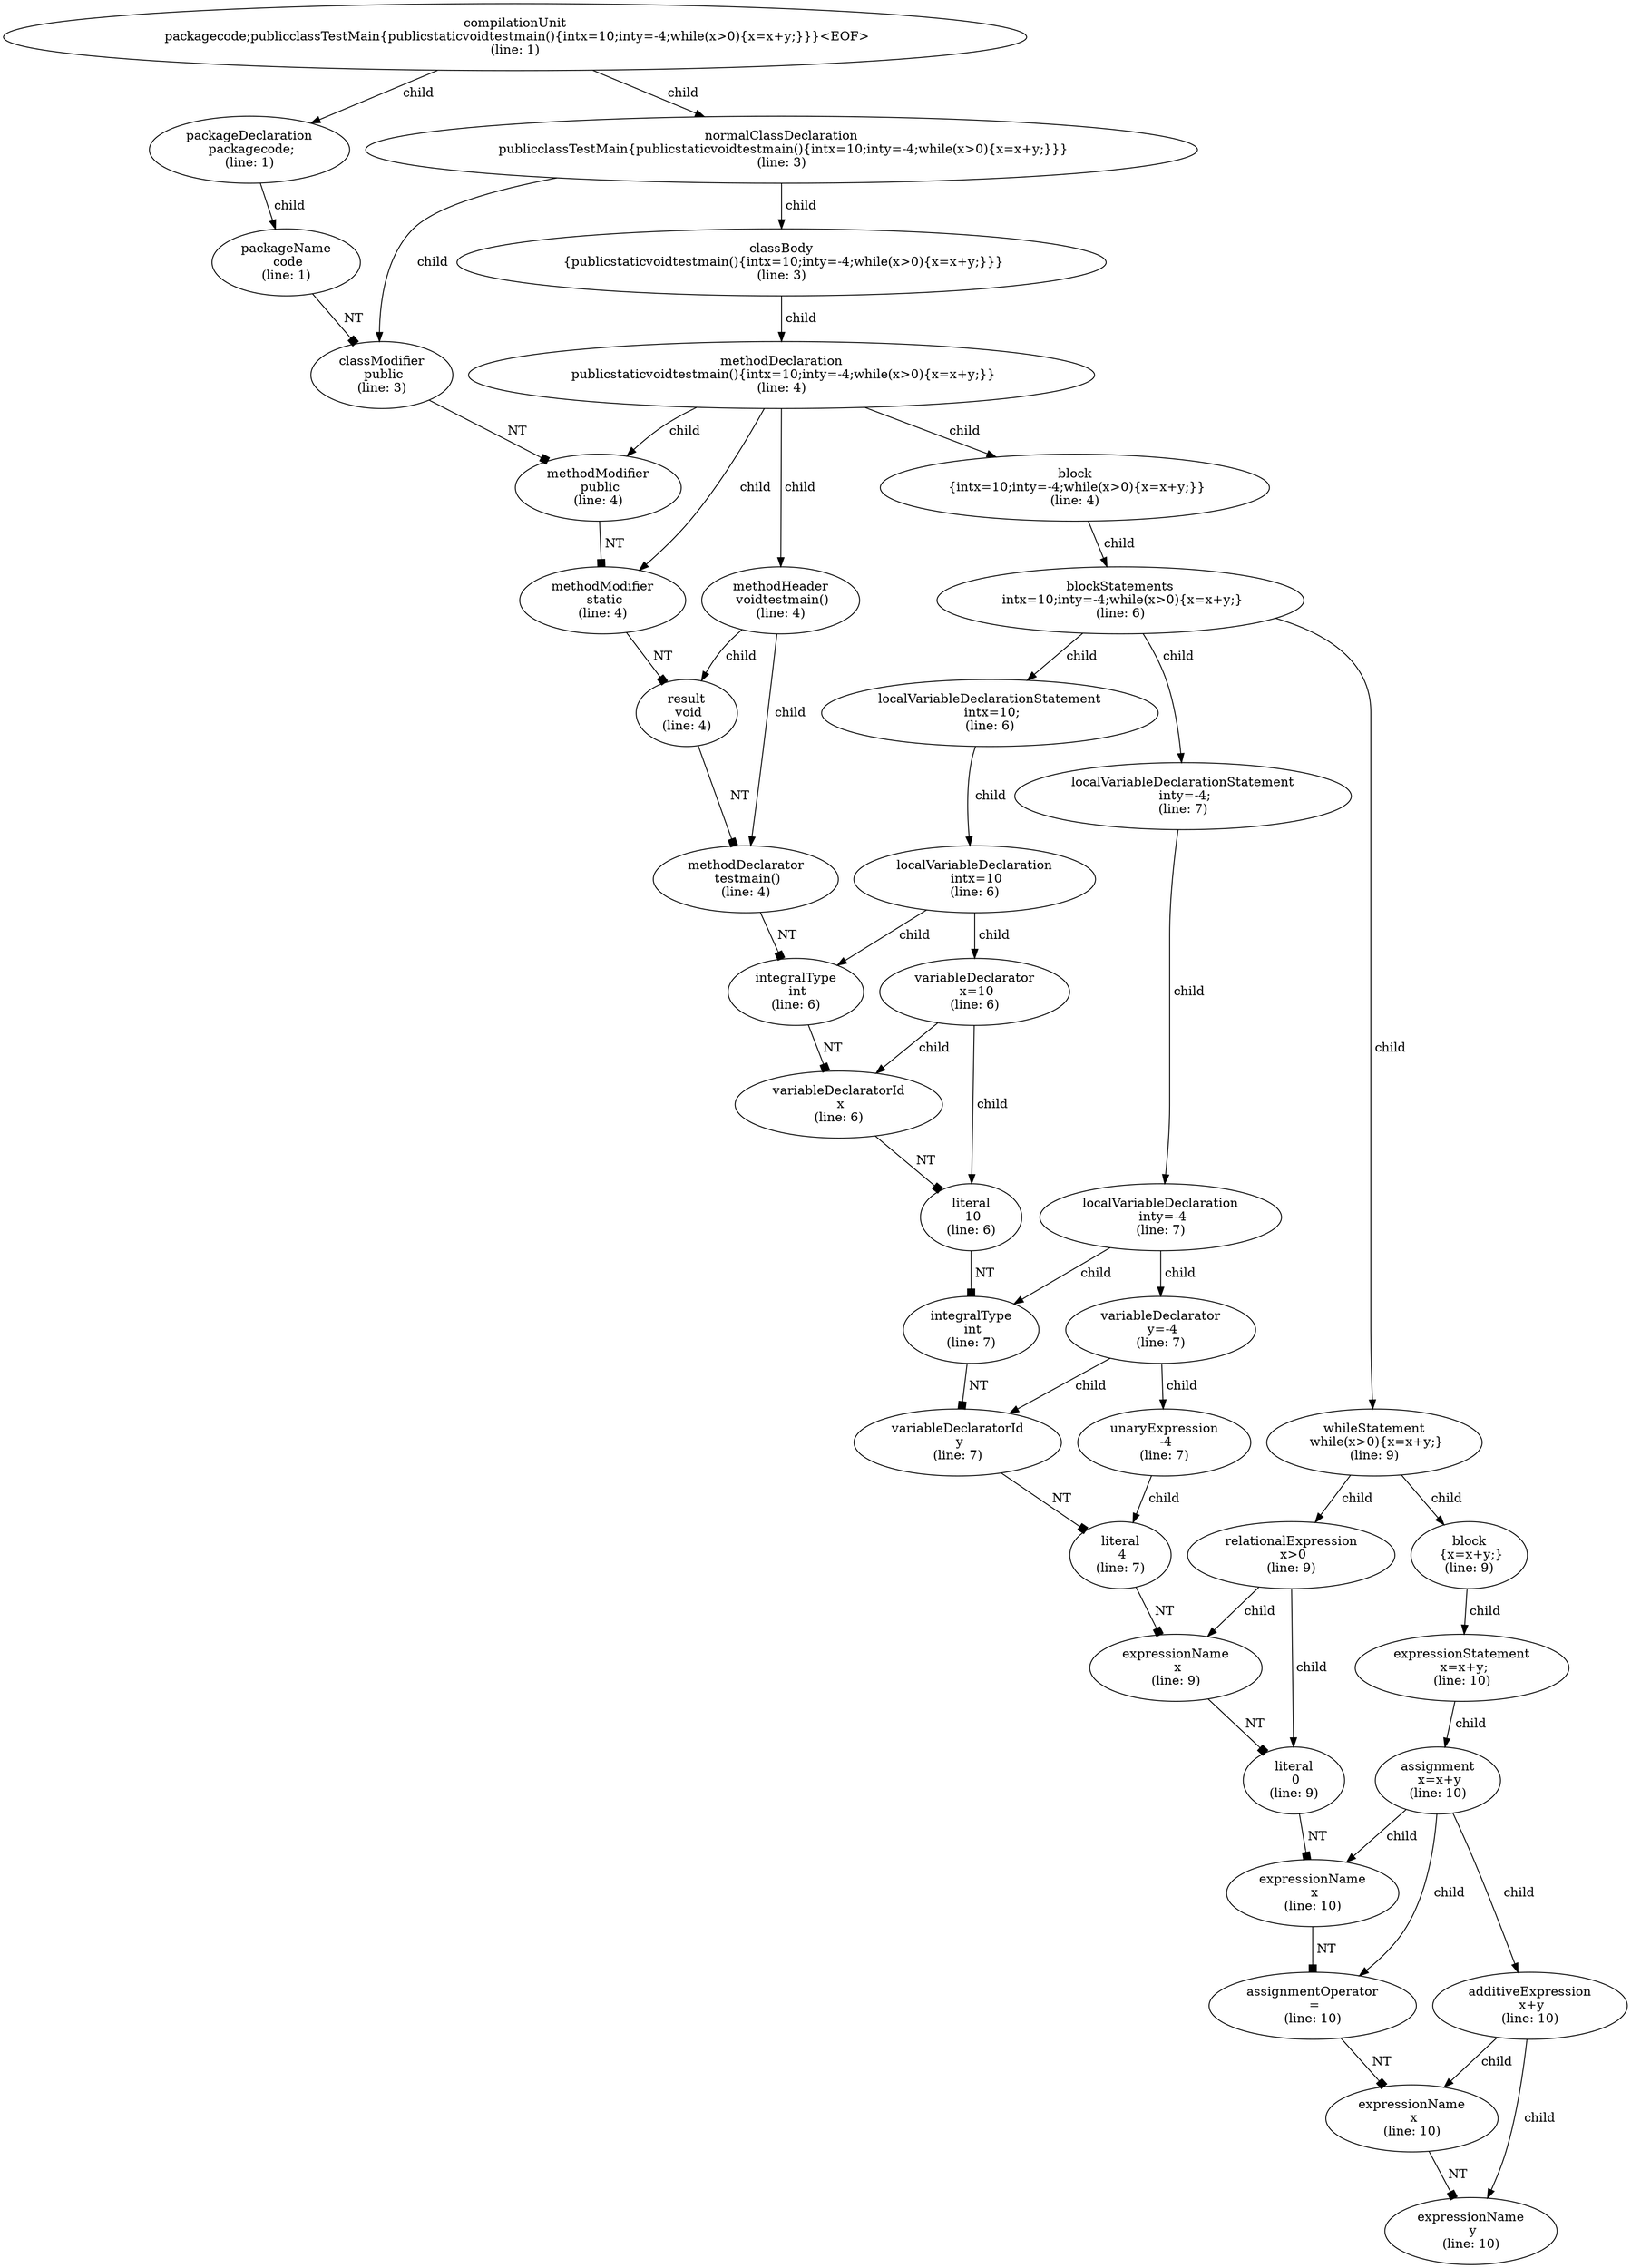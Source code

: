 digraph G {
00[label="compilationUnit\n packagecode;publicclassTestMain{publicstaticvoidtestmain(){intx=10;inty=-4;while(x>0){x=x+y;}}}<EOF>\n (line: 1) "]
11[label="packageDeclaration\n packagecode;\n (line: 1) "]
22[label="packageName\n code\n (line: 1) "]
13[label="normalClassDeclaration\n publicclassTestMain{publicstaticvoidtestmain(){intx=10;inty=-4;while(x>0){x=x+y;}}}\n (line: 3) "]
24[label="classModifier\n public\n (line: 3) "]
25[label="classBody\n {publicstaticvoidtestmain(){intx=10;inty=-4;while(x>0){x=x+y;}}}\n (line: 3) "]
36[label="methodDeclaration\n publicstaticvoidtestmain(){intx=10;inty=-4;while(x>0){x=x+y;}}\n (line: 4) "]
47[label="methodModifier\n public\n (line: 4) "]
48[label="methodModifier\n static\n (line: 4) "]
49[label="methodHeader\n voidtestmain()\n (line: 4) "]
510[label="result\n void\n (line: 4) "]
511[label="methodDeclarator\n testmain()\n (line: 4) "]
412[label="block\n {intx=10;inty=-4;while(x>0){x=x+y;}}\n (line: 4) "]
513[label="blockStatements\n intx=10;inty=-4;while(x>0){x=x+y;}\n (line: 6) "]
614[label="localVariableDeclarationStatement\n intx=10;\n (line: 6) "]
715[label="localVariableDeclaration\n intx=10\n (line: 6) "]
816[label="integralType\n int\n (line: 6) "]
817[label="variableDeclarator\n x=10\n (line: 6) "]
918[label="variableDeclaratorId\n x\n (line: 6) "]
919[label="literal\n 10\n (line: 6) "]
620[label="localVariableDeclarationStatement\n inty=-4;\n (line: 7) "]
721[label="localVariableDeclaration\n inty=-4\n (line: 7) "]
822[label="integralType\n int\n (line: 7) "]
823[label="variableDeclarator\n y=-4\n (line: 7) "]
924[label="variableDeclaratorId\n y\n (line: 7) "]
925[label="unaryExpression\n -4\n (line: 7) "]
1026[label="literal\n 4\n (line: 7) "]
627[label="whileStatement\n while(x>0){x=x+y;}\n (line: 9) "]
728[label="relationalExpression\n x>0\n (line: 9) "]
829[label="expressionName\n x\n (line: 9) "]
830[label="literal\n 0\n (line: 9) "]
731[label="block\n {x=x+y;}\n (line: 9) "]
832[label="expressionStatement\n x=x+y;\n (line: 10) "]
933[label="assignment\n x=x+y\n (line: 10) "]
1034[label="expressionName\n x\n (line: 10) "]
1035[label="assignmentOperator\n =\n (line: 10) "]
1036[label="additiveExpression\n x+y\n (line: 10) "]
1137[label="expressionName\n x\n (line: 10) "]
1138[label="expressionName\n y\n (line: 10) "]
00->11 [label=" child"]
11->22 [label=" child"]
00->13 [label=" child"]
13->24 [label=" child"]
13->25 [label=" child"]
25->36 [label=" child"]
36->47 [label=" child"]
36->48 [label=" child"]
36->49 [label=" child"]
49->510 [label=" child"]
49->511 [label=" child"]
36->412 [label=" child"]
412->513 [label=" child"]
513->614 [label=" child"]
614->715 [label=" child"]
715->816 [label=" child"]
715->817 [label=" child"]
817->918 [label=" child"]
817->919 [label=" child"]
513->620 [label=" child"]
620->721 [label=" child"]
721->822 [label=" child"]
721->823 [label=" child"]
823->924 [label=" child"]
823->925 [label=" child"]
925->1026 [label=" child"]
513->627 [label=" child"]
627->728 [label=" child"]
728->829 [label=" child"]
728->830 [label=" child"]
627->731 [label=" child"]
731->832 [label=" child"]
832->933 [label=" child"]
933->1034 [label=" child"]
933->1035 [label=" child"]
933->1036 [label=" child"]
1036->1137 [label=" child"]
1036->1138 [label=" child"]
22->24 [label=" NT", arrowhead="box"]
24->47 [label=" NT", arrowhead="box"]
47->48 [label=" NT", arrowhead="box"]
48->510 [label=" NT", arrowhead="box"]
510->511 [label=" NT", arrowhead="box"]
511->816 [label=" NT", arrowhead="box"]
816->918 [label=" NT", arrowhead="box"]
918->919 [label=" NT", arrowhead="box"]
919->822 [label=" NT", arrowhead="box"]
822->924 [label=" NT", arrowhead="box"]
924->1026 [label=" NT", arrowhead="box"]
1026->829 [label=" NT", arrowhead="box"]
829->830 [label=" NT", arrowhead="box"]
830->1034 [label=" NT", arrowhead="box"]
1034->1035 [label=" NT", arrowhead="box"]
1035->1137 [label=" NT", arrowhead="box"]
1137->1138 [label=" NT", arrowhead="box"]
}
